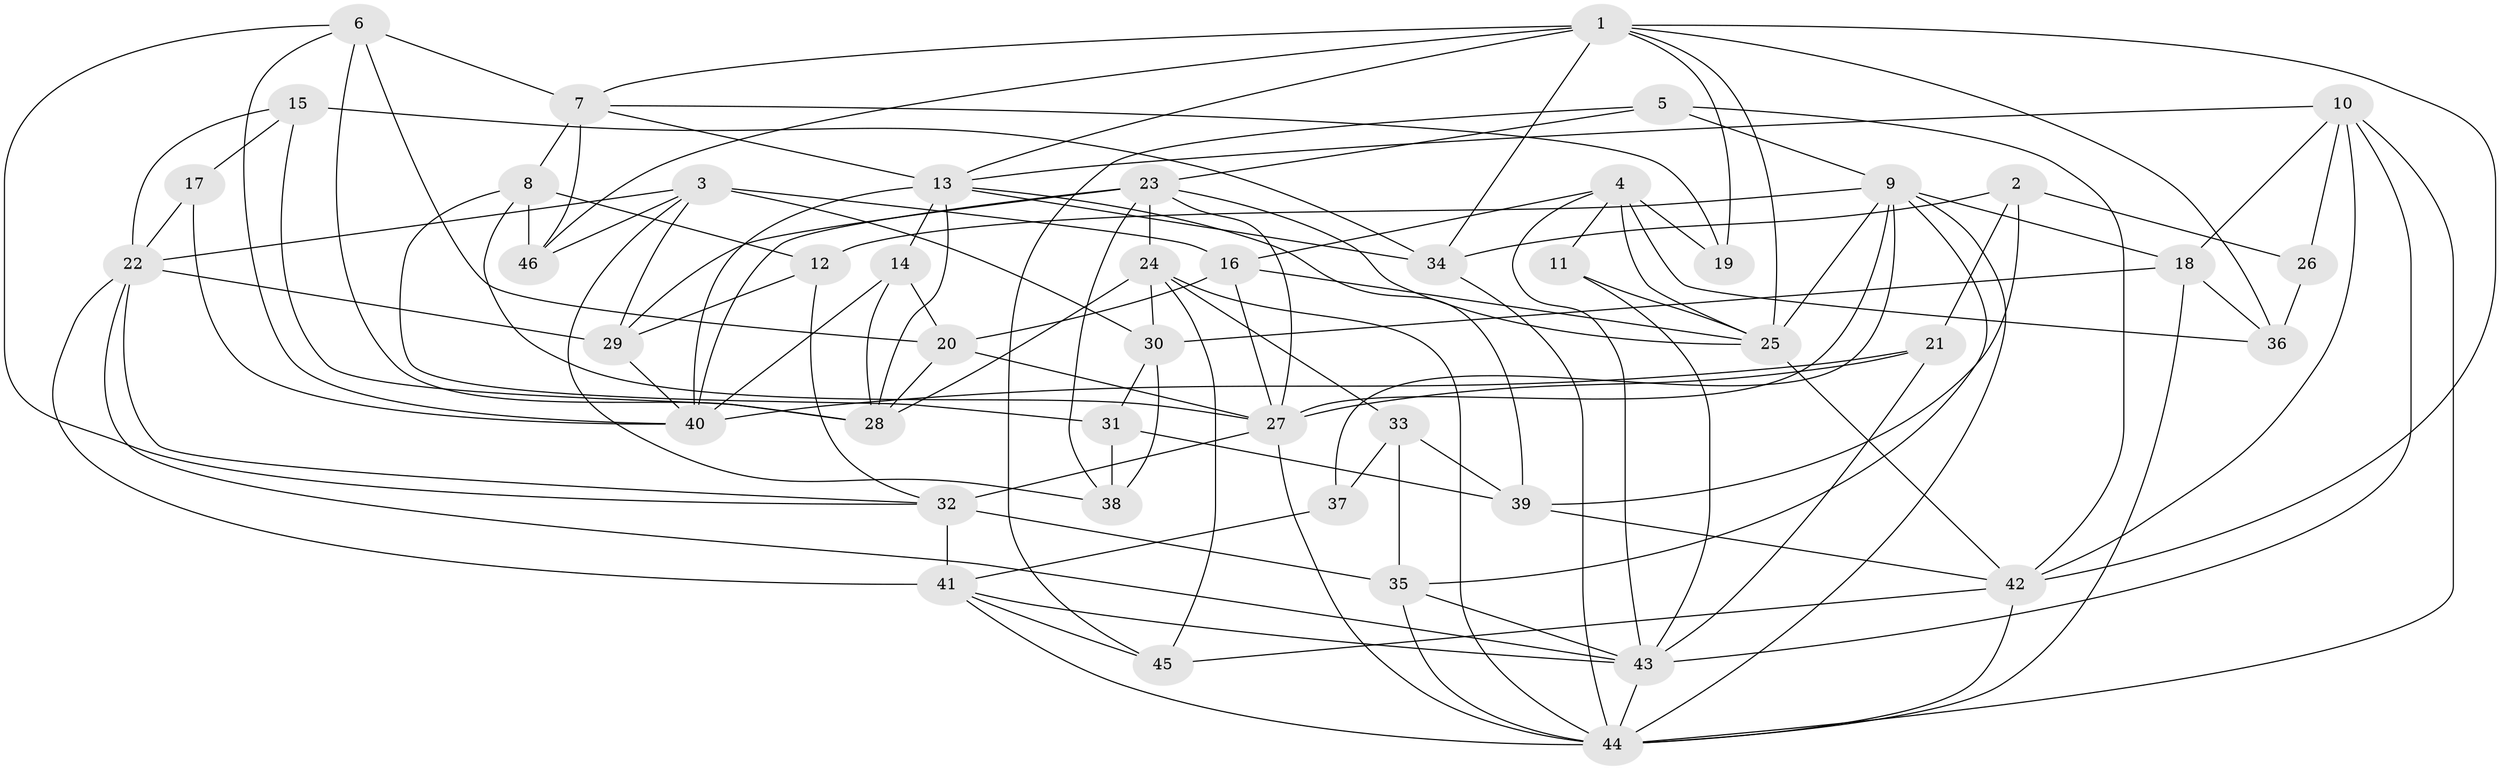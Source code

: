 // original degree distribution, {4: 0.30434782608695654, 5: 0.11956521739130435, 3: 0.29347826086956524, 6: 0.08695652173913043, 2: 0.11956521739130435, 7: 0.06521739130434782, 8: 0.010869565217391304}
// Generated by graph-tools (version 1.1) at 2025/02/03/09/25 03:02:11]
// undirected, 46 vertices, 123 edges
graph export_dot {
graph [start="1"]
  node [color=gray90,style=filled];
  1;
  2;
  3;
  4;
  5;
  6;
  7;
  8;
  9;
  10;
  11;
  12;
  13;
  14;
  15;
  16;
  17;
  18;
  19;
  20;
  21;
  22;
  23;
  24;
  25;
  26;
  27;
  28;
  29;
  30;
  31;
  32;
  33;
  34;
  35;
  36;
  37;
  38;
  39;
  40;
  41;
  42;
  43;
  44;
  45;
  46;
  1 -- 7 [weight=1.0];
  1 -- 13 [weight=1.0];
  1 -- 19 [weight=1.0];
  1 -- 25 [weight=1.0];
  1 -- 34 [weight=1.0];
  1 -- 36 [weight=1.0];
  1 -- 42 [weight=1.0];
  1 -- 46 [weight=1.0];
  2 -- 21 [weight=1.0];
  2 -- 26 [weight=1.0];
  2 -- 34 [weight=1.0];
  2 -- 39 [weight=1.0];
  3 -- 16 [weight=1.0];
  3 -- 22 [weight=1.0];
  3 -- 29 [weight=1.0];
  3 -- 30 [weight=1.0];
  3 -- 38 [weight=1.0];
  3 -- 46 [weight=1.0];
  4 -- 11 [weight=1.0];
  4 -- 16 [weight=1.0];
  4 -- 19 [weight=1.0];
  4 -- 25 [weight=1.0];
  4 -- 36 [weight=2.0];
  4 -- 43 [weight=1.0];
  5 -- 9 [weight=2.0];
  5 -- 23 [weight=1.0];
  5 -- 42 [weight=1.0];
  5 -- 45 [weight=1.0];
  6 -- 7 [weight=1.0];
  6 -- 20 [weight=1.0];
  6 -- 28 [weight=1.0];
  6 -- 32 [weight=1.0];
  6 -- 40 [weight=1.0];
  7 -- 8 [weight=1.0];
  7 -- 13 [weight=1.0];
  7 -- 19 [weight=1.0];
  7 -- 46 [weight=1.0];
  8 -- 12 [weight=1.0];
  8 -- 27 [weight=1.0];
  8 -- 31 [weight=1.0];
  8 -- 46 [weight=1.0];
  9 -- 12 [weight=1.0];
  9 -- 18 [weight=1.0];
  9 -- 25 [weight=1.0];
  9 -- 27 [weight=1.0];
  9 -- 35 [weight=1.0];
  9 -- 37 [weight=1.0];
  9 -- 44 [weight=2.0];
  10 -- 13 [weight=1.0];
  10 -- 18 [weight=1.0];
  10 -- 26 [weight=1.0];
  10 -- 42 [weight=1.0];
  10 -- 43 [weight=1.0];
  10 -- 44 [weight=1.0];
  11 -- 25 [weight=1.0];
  11 -- 43 [weight=1.0];
  12 -- 29 [weight=1.0];
  12 -- 32 [weight=1.0];
  13 -- 14 [weight=1.0];
  13 -- 28 [weight=1.0];
  13 -- 34 [weight=1.0];
  13 -- 39 [weight=1.0];
  13 -- 40 [weight=1.0];
  14 -- 20 [weight=1.0];
  14 -- 28 [weight=1.0];
  14 -- 40 [weight=1.0];
  15 -- 17 [weight=1.0];
  15 -- 22 [weight=1.0];
  15 -- 28 [weight=1.0];
  15 -- 34 [weight=1.0];
  16 -- 20 [weight=1.0];
  16 -- 25 [weight=1.0];
  16 -- 27 [weight=1.0];
  17 -- 22 [weight=2.0];
  17 -- 40 [weight=1.0];
  18 -- 30 [weight=1.0];
  18 -- 36 [weight=1.0];
  18 -- 44 [weight=1.0];
  20 -- 27 [weight=1.0];
  20 -- 28 [weight=1.0];
  21 -- 27 [weight=1.0];
  21 -- 40 [weight=2.0];
  21 -- 43 [weight=1.0];
  22 -- 29 [weight=1.0];
  22 -- 32 [weight=1.0];
  22 -- 41 [weight=2.0];
  22 -- 43 [weight=1.0];
  23 -- 24 [weight=1.0];
  23 -- 25 [weight=1.0];
  23 -- 27 [weight=1.0];
  23 -- 29 [weight=1.0];
  23 -- 38 [weight=1.0];
  23 -- 40 [weight=1.0];
  24 -- 28 [weight=1.0];
  24 -- 30 [weight=1.0];
  24 -- 33 [weight=1.0];
  24 -- 44 [weight=2.0];
  24 -- 45 [weight=1.0];
  25 -- 42 [weight=2.0];
  26 -- 36 [weight=1.0];
  27 -- 32 [weight=1.0];
  27 -- 44 [weight=1.0];
  29 -- 40 [weight=1.0];
  30 -- 31 [weight=1.0];
  30 -- 38 [weight=2.0];
  31 -- 38 [weight=1.0];
  31 -- 39 [weight=1.0];
  32 -- 35 [weight=1.0];
  32 -- 41 [weight=2.0];
  33 -- 35 [weight=1.0];
  33 -- 37 [weight=1.0];
  33 -- 39 [weight=1.0];
  34 -- 44 [weight=1.0];
  35 -- 43 [weight=1.0];
  35 -- 44 [weight=1.0];
  37 -- 41 [weight=1.0];
  39 -- 42 [weight=1.0];
  41 -- 43 [weight=1.0];
  41 -- 44 [weight=1.0];
  41 -- 45 [weight=1.0];
  42 -- 44 [weight=1.0];
  42 -- 45 [weight=1.0];
  43 -- 44 [weight=1.0];
}

